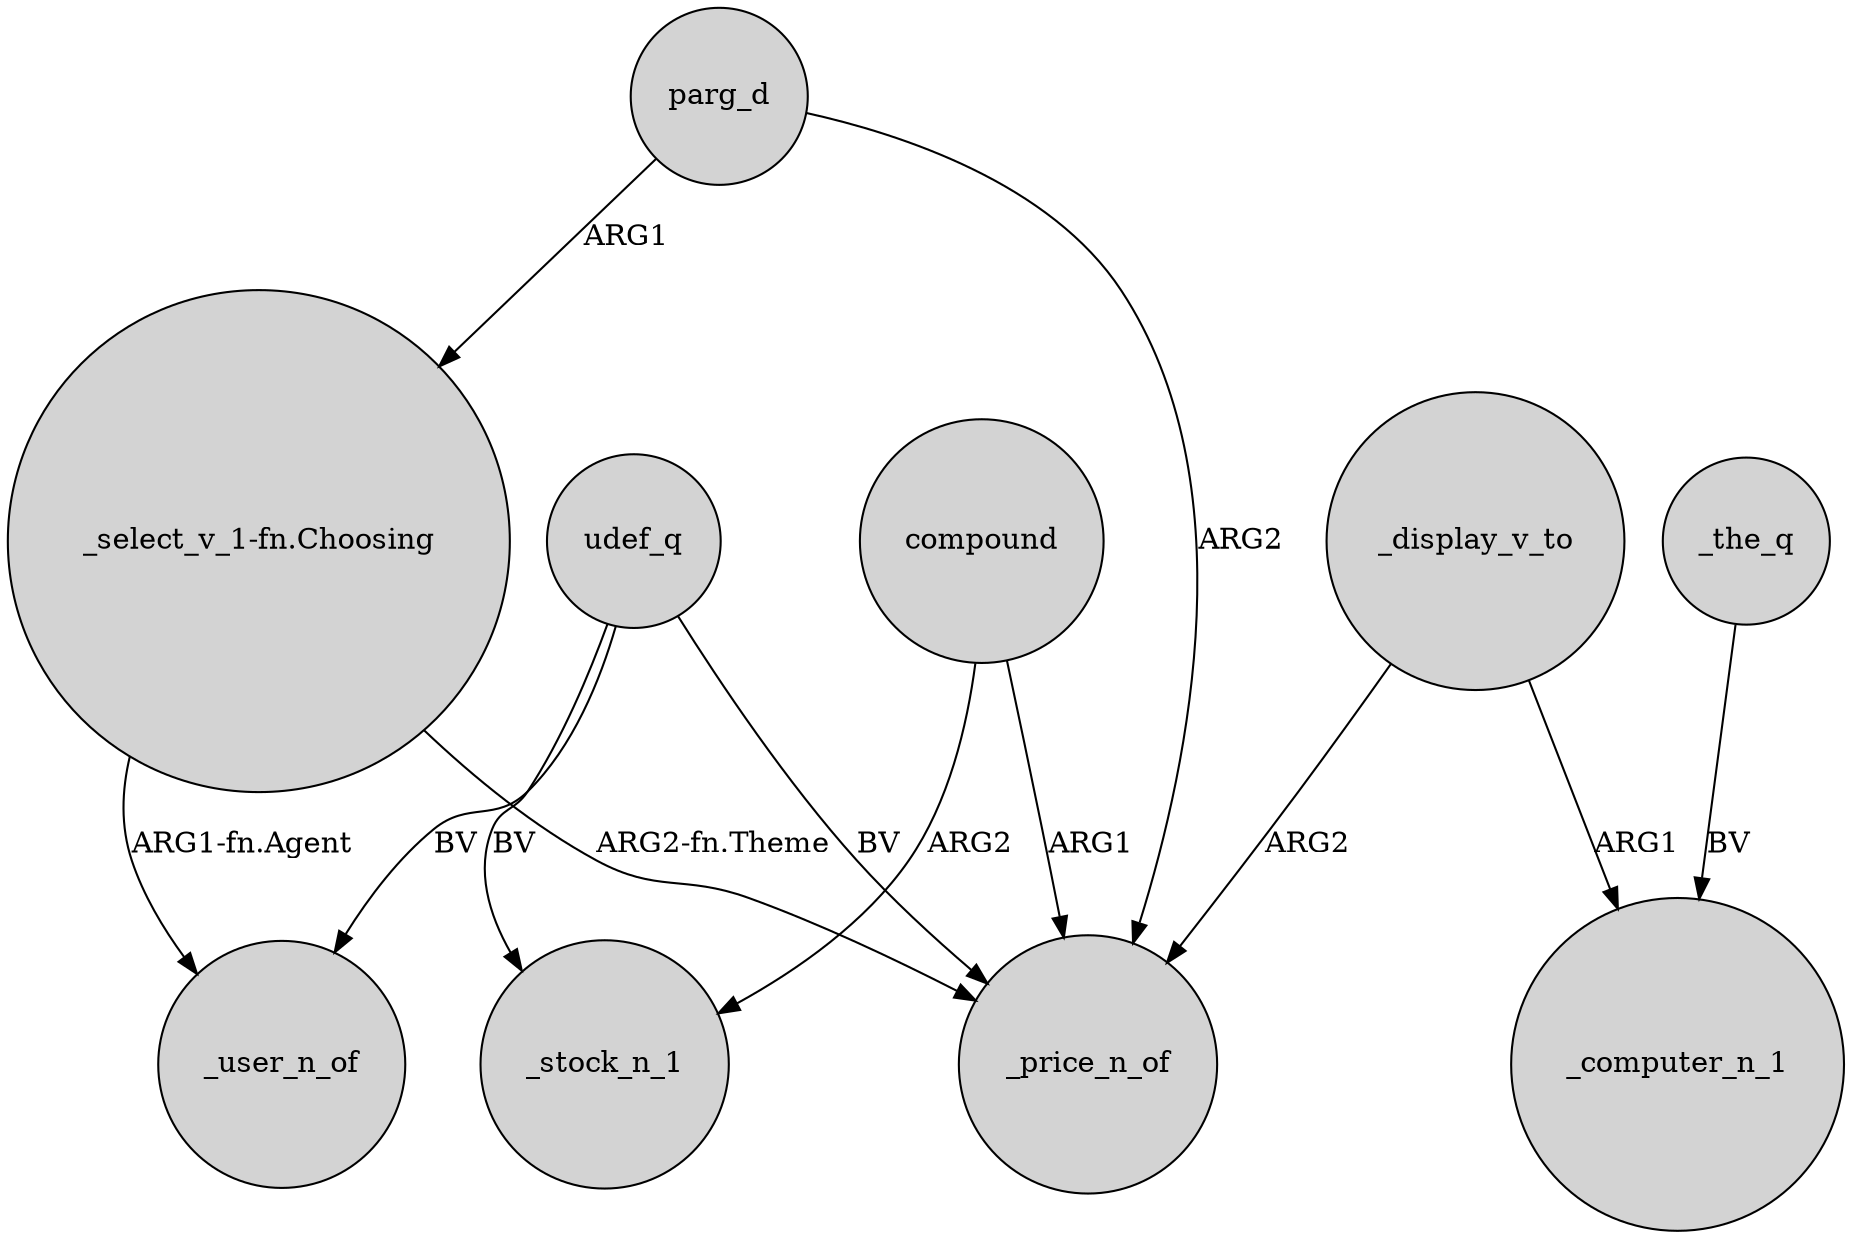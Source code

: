 digraph {
	node [shape=circle style=filled]
	udef_q -> _stock_n_1 [label=BV]
	"_select_v_1-fn.Choosing" -> _price_n_of [label="ARG2-fn.Theme"]
	parg_d -> _price_n_of [label=ARG2]
	_display_v_to -> _price_n_of [label=ARG2]
	_the_q -> _computer_n_1 [label=BV]
	udef_q -> _price_n_of [label=BV]
	"_select_v_1-fn.Choosing" -> _user_n_of [label="ARG1-fn.Agent"]
	compound -> _price_n_of [label=ARG1]
	udef_q -> _user_n_of [label=BV]
	parg_d -> "_select_v_1-fn.Choosing" [label=ARG1]
	_display_v_to -> _computer_n_1 [label=ARG1]
	compound -> _stock_n_1 [label=ARG2]
}
